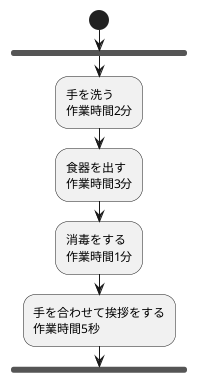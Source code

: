 @startuml 食べる準備の依存関係図
start
fork
:手を洗う\n作業時間2分;
:食器を出す\n作業時間3分;
:消毒をする\n作業時間1分;
:手を合わせて挨拶をする\n作業時間5秒;
end fork
@enduml